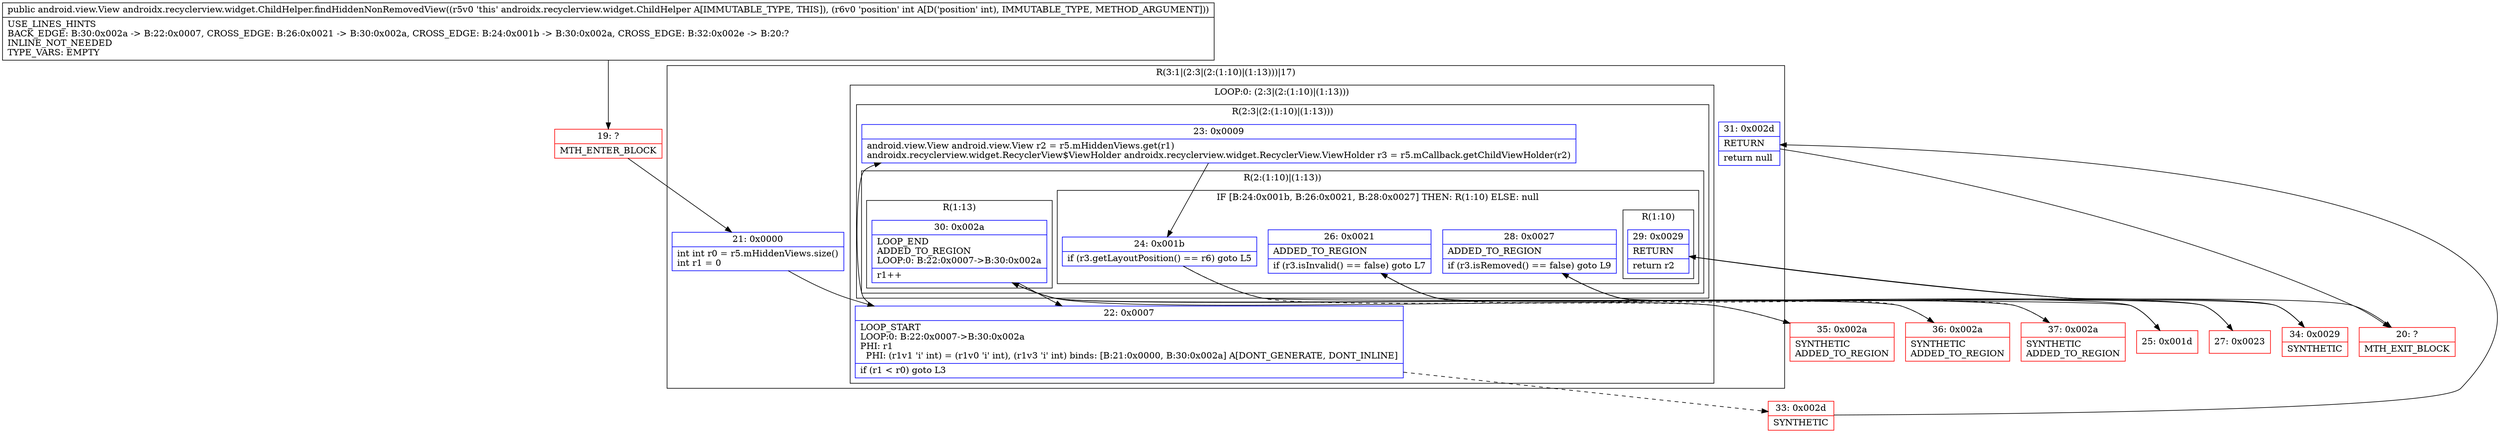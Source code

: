 digraph "CFG forandroidx.recyclerview.widget.ChildHelper.findHiddenNonRemovedView(I)Landroid\/view\/View;" {
subgraph cluster_Region_1412671977 {
label = "R(3:1|(2:3|(2:(1:10)|(1:13)))|17)";
node [shape=record,color=blue];
Node_21 [shape=record,label="{21\:\ 0x0000|int int r0 = r5.mHiddenViews.size()\lint r1 = 0\l}"];
subgraph cluster_LoopRegion_2119873963 {
label = "LOOP:0: (2:3|(2:(1:10)|(1:13)))";
node [shape=record,color=blue];
Node_22 [shape=record,label="{22\:\ 0x0007|LOOP_START\lLOOP:0: B:22:0x0007\-\>B:30:0x002a\lPHI: r1 \l  PHI: (r1v1 'i' int) = (r1v0 'i' int), (r1v3 'i' int) binds: [B:21:0x0000, B:30:0x002a] A[DONT_GENERATE, DONT_INLINE]\l|if (r1 \< r0) goto L3\l}"];
subgraph cluster_Region_1169266709 {
label = "R(2:3|(2:(1:10)|(1:13)))";
node [shape=record,color=blue];
Node_23 [shape=record,label="{23\:\ 0x0009|android.view.View android.view.View r2 = r5.mHiddenViews.get(r1)\landroidx.recyclerview.widget.RecyclerView$ViewHolder androidx.recyclerview.widget.RecyclerView.ViewHolder r3 = r5.mCallback.getChildViewHolder(r2)\l}"];
subgraph cluster_Region_380237098 {
label = "R(2:(1:10)|(1:13))";
node [shape=record,color=blue];
subgraph cluster_IfRegion_668468845 {
label = "IF [B:24:0x001b, B:26:0x0021, B:28:0x0027] THEN: R(1:10) ELSE: null";
node [shape=record,color=blue];
Node_24 [shape=record,label="{24\:\ 0x001b|if (r3.getLayoutPosition() == r6) goto L5\l}"];
Node_26 [shape=record,label="{26\:\ 0x0021|ADDED_TO_REGION\l|if (r3.isInvalid() == false) goto L7\l}"];
Node_28 [shape=record,label="{28\:\ 0x0027|ADDED_TO_REGION\l|if (r3.isRemoved() == false) goto L9\l}"];
subgraph cluster_Region_201592235 {
label = "R(1:10)";
node [shape=record,color=blue];
Node_29 [shape=record,label="{29\:\ 0x0029|RETURN\l|return r2\l}"];
}
}
subgraph cluster_Region_558393576 {
label = "R(1:13)";
node [shape=record,color=blue];
Node_30 [shape=record,label="{30\:\ 0x002a|LOOP_END\lADDED_TO_REGION\lLOOP:0: B:22:0x0007\-\>B:30:0x002a\l|r1++\l}"];
}
}
}
}
Node_31 [shape=record,label="{31\:\ 0x002d|RETURN\l|return null\l}"];
}
Node_19 [shape=record,color=red,label="{19\:\ ?|MTH_ENTER_BLOCK\l}"];
Node_25 [shape=record,color=red,label="{25\:\ 0x001d}"];
Node_27 [shape=record,color=red,label="{27\:\ 0x0023}"];
Node_34 [shape=record,color=red,label="{34\:\ 0x0029|SYNTHETIC\l}"];
Node_20 [shape=record,color=red,label="{20\:\ ?|MTH_EXIT_BLOCK\l}"];
Node_37 [shape=record,color=red,label="{37\:\ 0x002a|SYNTHETIC\lADDED_TO_REGION\l}"];
Node_36 [shape=record,color=red,label="{36\:\ 0x002a|SYNTHETIC\lADDED_TO_REGION\l}"];
Node_35 [shape=record,color=red,label="{35\:\ 0x002a|SYNTHETIC\lADDED_TO_REGION\l}"];
Node_33 [shape=record,color=red,label="{33\:\ 0x002d|SYNTHETIC\l}"];
MethodNode[shape=record,label="{public android.view.View androidx.recyclerview.widget.ChildHelper.findHiddenNonRemovedView((r5v0 'this' androidx.recyclerview.widget.ChildHelper A[IMMUTABLE_TYPE, THIS]), (r6v0 'position' int A[D('position' int), IMMUTABLE_TYPE, METHOD_ARGUMENT]))  | USE_LINES_HINTS\lBACK_EDGE: B:30:0x002a \-\> B:22:0x0007, CROSS_EDGE: B:26:0x0021 \-\> B:30:0x002a, CROSS_EDGE: B:24:0x001b \-\> B:30:0x002a, CROSS_EDGE: B:32:0x002e \-\> B:20:?\lINLINE_NOT_NEEDED\lTYPE_VARS: EMPTY\l}"];
MethodNode -> Node_19;Node_21 -> Node_22;
Node_22 -> Node_23;
Node_22 -> Node_33[style=dashed];
Node_23 -> Node_24;
Node_24 -> Node_25;
Node_24 -> Node_35[style=dashed];
Node_26 -> Node_27;
Node_26 -> Node_36[style=dashed];
Node_28 -> Node_34;
Node_28 -> Node_37[style=dashed];
Node_29 -> Node_20;
Node_30 -> Node_22;
Node_31 -> Node_20;
Node_19 -> Node_21;
Node_25 -> Node_26;
Node_27 -> Node_28;
Node_34 -> Node_29;
Node_37 -> Node_30;
Node_36 -> Node_30;
Node_35 -> Node_30;
Node_33 -> Node_31;
}

